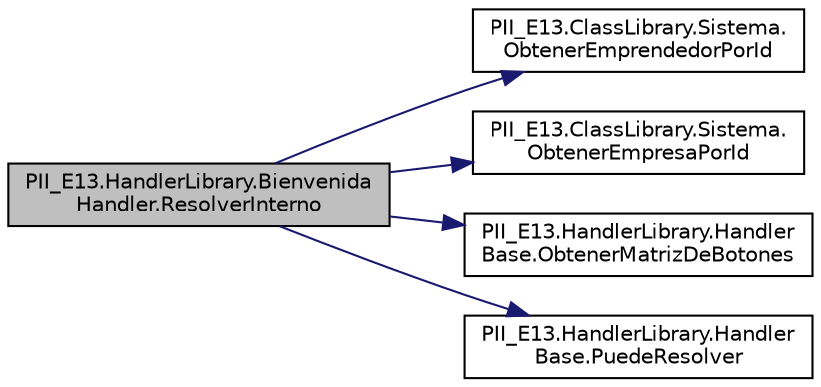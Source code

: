 digraph "PII_E13.HandlerLibrary.BienvenidaHandler.ResolverInterno"
{
 // INTERACTIVE_SVG=YES
 // LATEX_PDF_SIZE
  edge [fontname="Helvetica",fontsize="10",labelfontname="Helvetica",labelfontsize="10"];
  node [fontname="Helvetica",fontsize="10",shape=record];
  rankdir="LR";
  Node1 [label="PII_E13.HandlerLibrary.Bienvenida\lHandler.ResolverInterno",height=0.2,width=0.4,color="black", fillcolor="grey75", style="filled", fontcolor="black",tooltip="La clase procesa el mensaje y retorna true o no lo procesa y retorna false."];
  Node1 -> Node2 [color="midnightblue",fontsize="10",style="solid",fontname="Helvetica"];
  Node2 [label="PII_E13.ClassLibrary.Sistema.\lObtenerEmprendedorPorId",height=0.2,width=0.4,color="black", fillcolor="white", style="filled",URL="$classPII__E13_1_1ClassLibrary_1_1Sistema.html#a27ed258ba3880eada745499e6730fa82",tooltip="Recupera una instancia de Emprendedor de la lista de emprendedores utilizando su id y una id dada."];
  Node1 -> Node3 [color="midnightblue",fontsize="10",style="solid",fontname="Helvetica"];
  Node3 [label="PII_E13.ClassLibrary.Sistema.\lObtenerEmpresaPorId",height=0.2,width=0.4,color="black", fillcolor="white", style="filled",URL="$classPII__E13_1_1ClassLibrary_1_1Sistema.html#ad5ba43efa8cb672f355206b9e8ebaa1b",tooltip="Recupera una instancia de Empresa de la lista de empresas utilizando su id y una id dada."];
  Node1 -> Node4 [color="midnightblue",fontsize="10",style="solid",fontname="Helvetica"];
  Node4 [label="PII_E13.HandlerLibrary.Handler\lBase.ObtenerMatrizDeBotones",height=0.2,width=0.4,color="black", fillcolor="white", style="filled",URL="$classPII__E13_1_1HandlerLibrary_1_1HandlerBase.html#a681545469125c8f883bb24a0b786ee4d",tooltip="Genera una matriz de botones en base a una lista de instancias de implementaciones de IBoton,..."];
  Node1 -> Node5 [color="midnightblue",fontsize="10",style="solid",fontname="Helvetica"];
  Node5 [label="PII_E13.HandlerLibrary.Handler\lBase.PuedeResolver",height=0.2,width=0.4,color="black", fillcolor="white", style="filled",URL="$classPII__E13_1_1HandlerLibrary_1_1HandlerBase.html#aa1e1e47060c8c3fbdf713527abb2e335",tooltip="Determina si este \"handler\" puede procesar el mensaje. En la clase base se utiliza procesado de lengu..."];
}
